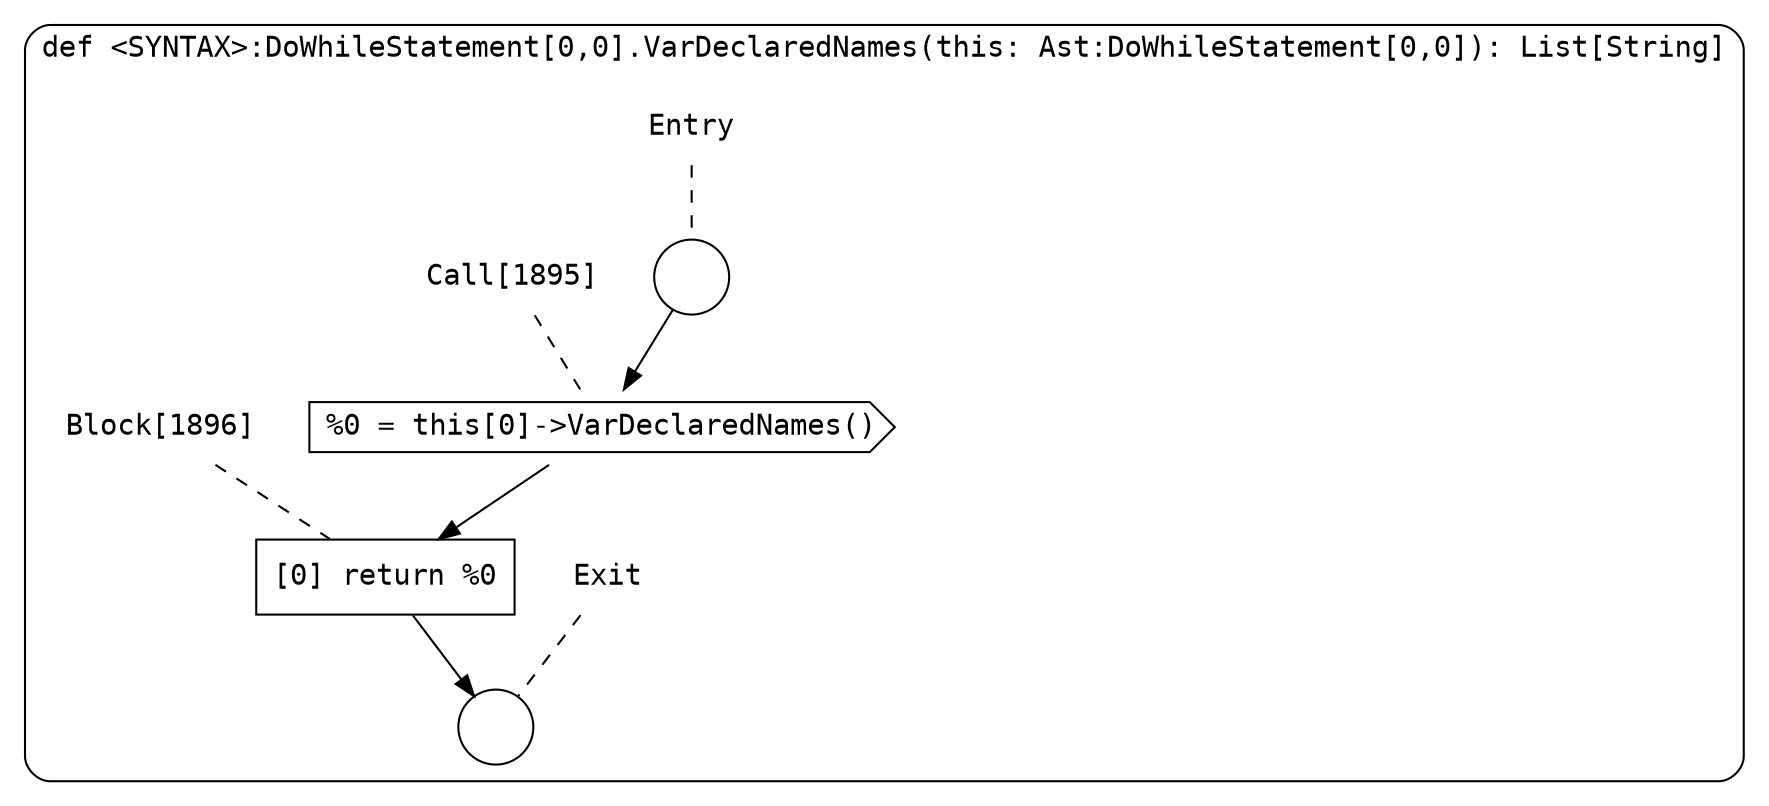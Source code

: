 digraph {
  graph [fontname = "Consolas"]
  node [fontname = "Consolas"]
  edge [fontname = "Consolas"]
  subgraph cluster332 {
    label = "def <SYNTAX>:DoWhileStatement[0,0].VarDeclaredNames(this: Ast:DoWhileStatement[0,0]): List[String]"
    style = rounded
    cluster332_entry_name [shape=none, label=<<font color="black">Entry</font>>]
    cluster332_entry_name -> cluster332_entry [arrowhead=none, color="black", style=dashed]
    cluster332_entry [shape=circle label=" " color="black" fillcolor="white" style=filled]
    cluster332_entry -> node1895 [color="black"]
    cluster332_exit_name [shape=none, label=<<font color="black">Exit</font>>]
    cluster332_exit_name -> cluster332_exit [arrowhead=none, color="black", style=dashed]
    cluster332_exit [shape=circle label=" " color="black" fillcolor="white" style=filled]
    node1895_name [shape=none, label=<<font color="black">Call[1895]</font>>]
    node1895_name -> node1895 [arrowhead=none, color="black", style=dashed]
    node1895 [shape=cds, label=<<font color="black">%0 = this[0]-&gt;VarDeclaredNames()</font>> color="black" fillcolor="white", style=filled]
    node1895 -> node1896 [color="black"]
    node1896_name [shape=none, label=<<font color="black">Block[1896]</font>>]
    node1896_name -> node1896 [arrowhead=none, color="black", style=dashed]
    node1896 [shape=box, label=<<font color="black">[0] return %0<BR ALIGN="LEFT"/></font>> color="black" fillcolor="white", style=filled]
    node1896 -> cluster332_exit [color="black"]
  }
}
